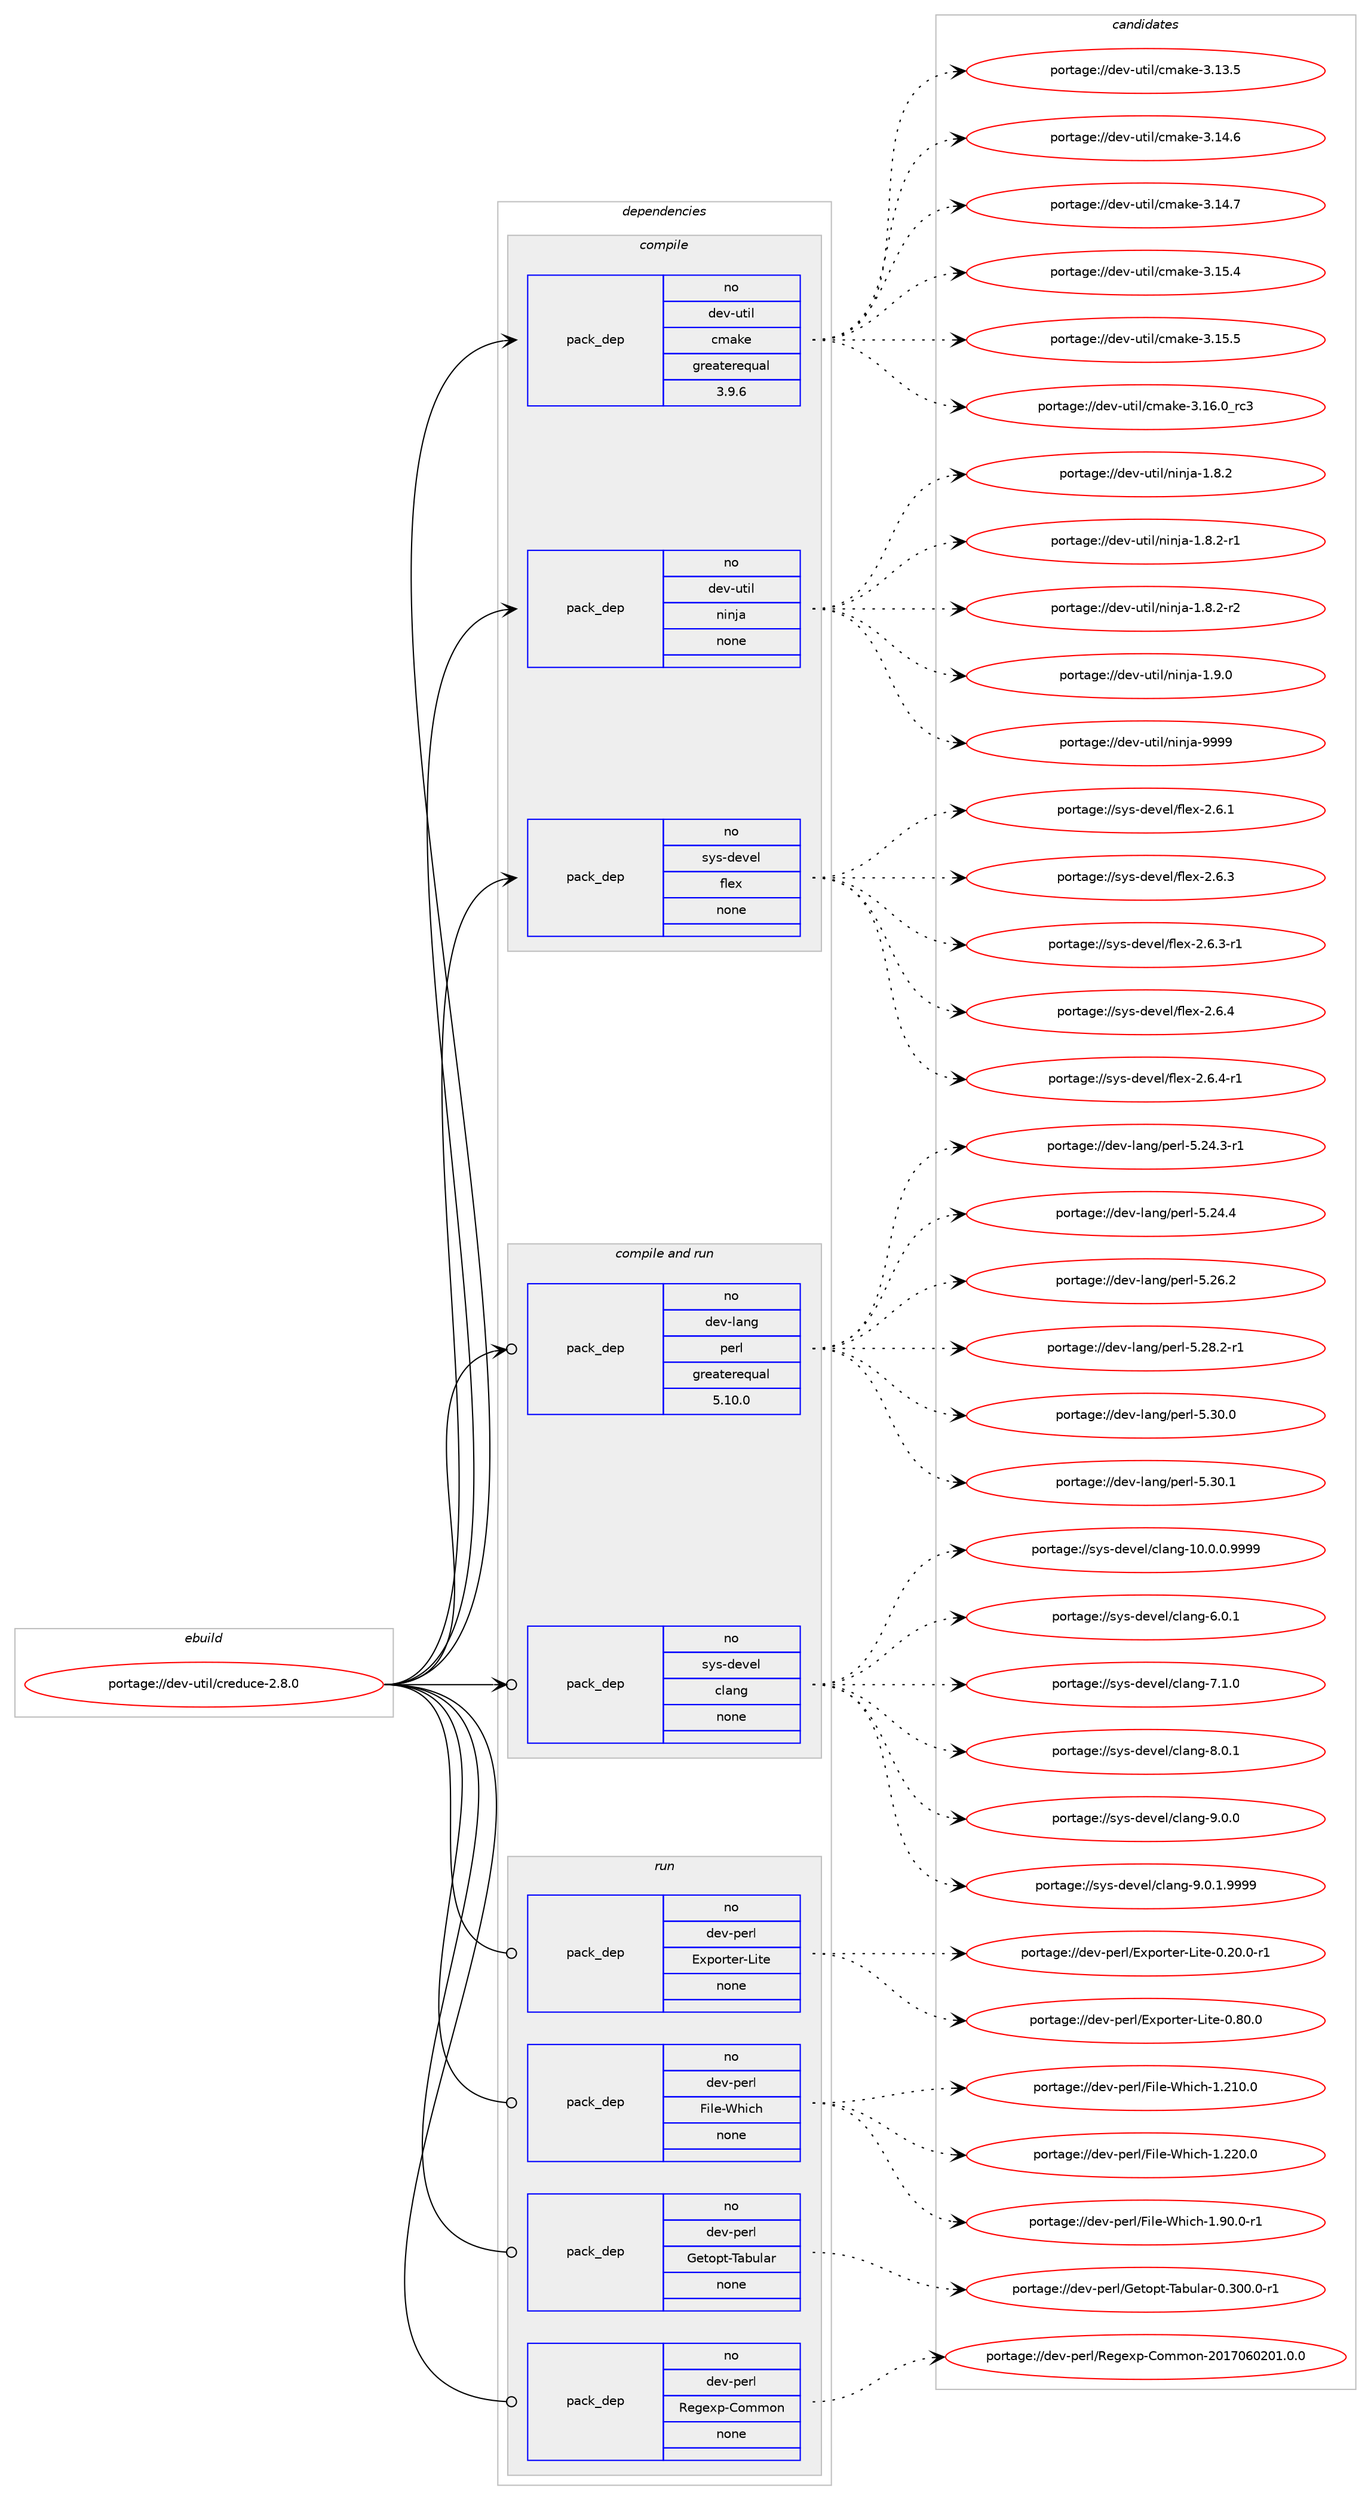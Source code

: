 digraph prolog {

# *************
# Graph options
# *************

newrank=true;
concentrate=true;
compound=true;
graph [rankdir=LR,fontname=Helvetica,fontsize=10,ranksep=1.5];#, ranksep=2.5, nodesep=0.2];
edge  [arrowhead=vee];
node  [fontname=Helvetica,fontsize=10];

# **********
# The ebuild
# **********

subgraph cluster_leftcol {
color=gray;
rank=same;
label=<<i>ebuild</i>>;
id [label="portage://dev-util/creduce-2.8.0", color=red, width=4, href="../dev-util/creduce-2.8.0.svg"];
}

# ****************
# The dependencies
# ****************

subgraph cluster_midcol {
color=gray;
label=<<i>dependencies</i>>;
subgraph cluster_compile {
fillcolor="#eeeeee";
style=filled;
label=<<i>compile</i>>;
subgraph pack186294 {
dependency260642 [label=<<TABLE BORDER="0" CELLBORDER="1" CELLSPACING="0" CELLPADDING="4" WIDTH="220"><TR><TD ROWSPAN="6" CELLPADDING="30">pack_dep</TD></TR><TR><TD WIDTH="110">no</TD></TR><TR><TD>dev-util</TD></TR><TR><TD>cmake</TD></TR><TR><TD>greaterequal</TD></TR><TR><TD>3.9.6</TD></TR></TABLE>>, shape=none, color=blue];
}
id:e -> dependency260642:w [weight=20,style="solid",arrowhead="vee"];
subgraph pack186295 {
dependency260643 [label=<<TABLE BORDER="0" CELLBORDER="1" CELLSPACING="0" CELLPADDING="4" WIDTH="220"><TR><TD ROWSPAN="6" CELLPADDING="30">pack_dep</TD></TR><TR><TD WIDTH="110">no</TD></TR><TR><TD>dev-util</TD></TR><TR><TD>ninja</TD></TR><TR><TD>none</TD></TR><TR><TD></TD></TR></TABLE>>, shape=none, color=blue];
}
id:e -> dependency260643:w [weight=20,style="solid",arrowhead="vee"];
subgraph pack186296 {
dependency260644 [label=<<TABLE BORDER="0" CELLBORDER="1" CELLSPACING="0" CELLPADDING="4" WIDTH="220"><TR><TD ROWSPAN="6" CELLPADDING="30">pack_dep</TD></TR><TR><TD WIDTH="110">no</TD></TR><TR><TD>sys-devel</TD></TR><TR><TD>flex</TD></TR><TR><TD>none</TD></TR><TR><TD></TD></TR></TABLE>>, shape=none, color=blue];
}
id:e -> dependency260644:w [weight=20,style="solid",arrowhead="vee"];
}
subgraph cluster_compileandrun {
fillcolor="#eeeeee";
style=filled;
label=<<i>compile and run</i>>;
subgraph pack186297 {
dependency260645 [label=<<TABLE BORDER="0" CELLBORDER="1" CELLSPACING="0" CELLPADDING="4" WIDTH="220"><TR><TD ROWSPAN="6" CELLPADDING="30">pack_dep</TD></TR><TR><TD WIDTH="110">no</TD></TR><TR><TD>dev-lang</TD></TR><TR><TD>perl</TD></TR><TR><TD>greaterequal</TD></TR><TR><TD>5.10.0</TD></TR></TABLE>>, shape=none, color=blue];
}
id:e -> dependency260645:w [weight=20,style="solid",arrowhead="odotvee"];
subgraph pack186298 {
dependency260646 [label=<<TABLE BORDER="0" CELLBORDER="1" CELLSPACING="0" CELLPADDING="4" WIDTH="220"><TR><TD ROWSPAN="6" CELLPADDING="30">pack_dep</TD></TR><TR><TD WIDTH="110">no</TD></TR><TR><TD>sys-devel</TD></TR><TR><TD>clang</TD></TR><TR><TD>none</TD></TR><TR><TD></TD></TR></TABLE>>, shape=none, color=blue];
}
id:e -> dependency260646:w [weight=20,style="solid",arrowhead="odotvee"];
}
subgraph cluster_run {
fillcolor="#eeeeee";
style=filled;
label=<<i>run</i>>;
subgraph pack186299 {
dependency260647 [label=<<TABLE BORDER="0" CELLBORDER="1" CELLSPACING="0" CELLPADDING="4" WIDTH="220"><TR><TD ROWSPAN="6" CELLPADDING="30">pack_dep</TD></TR><TR><TD WIDTH="110">no</TD></TR><TR><TD>dev-perl</TD></TR><TR><TD>Exporter-Lite</TD></TR><TR><TD>none</TD></TR><TR><TD></TD></TR></TABLE>>, shape=none, color=blue];
}
id:e -> dependency260647:w [weight=20,style="solid",arrowhead="odot"];
subgraph pack186300 {
dependency260648 [label=<<TABLE BORDER="0" CELLBORDER="1" CELLSPACING="0" CELLPADDING="4" WIDTH="220"><TR><TD ROWSPAN="6" CELLPADDING="30">pack_dep</TD></TR><TR><TD WIDTH="110">no</TD></TR><TR><TD>dev-perl</TD></TR><TR><TD>File-Which</TD></TR><TR><TD>none</TD></TR><TR><TD></TD></TR></TABLE>>, shape=none, color=blue];
}
id:e -> dependency260648:w [weight=20,style="solid",arrowhead="odot"];
subgraph pack186301 {
dependency260649 [label=<<TABLE BORDER="0" CELLBORDER="1" CELLSPACING="0" CELLPADDING="4" WIDTH="220"><TR><TD ROWSPAN="6" CELLPADDING="30">pack_dep</TD></TR><TR><TD WIDTH="110">no</TD></TR><TR><TD>dev-perl</TD></TR><TR><TD>Getopt-Tabular</TD></TR><TR><TD>none</TD></TR><TR><TD></TD></TR></TABLE>>, shape=none, color=blue];
}
id:e -> dependency260649:w [weight=20,style="solid",arrowhead="odot"];
subgraph pack186302 {
dependency260650 [label=<<TABLE BORDER="0" CELLBORDER="1" CELLSPACING="0" CELLPADDING="4" WIDTH="220"><TR><TD ROWSPAN="6" CELLPADDING="30">pack_dep</TD></TR><TR><TD WIDTH="110">no</TD></TR><TR><TD>dev-perl</TD></TR><TR><TD>Regexp-Common</TD></TR><TR><TD>none</TD></TR><TR><TD></TD></TR></TABLE>>, shape=none, color=blue];
}
id:e -> dependency260650:w [weight=20,style="solid",arrowhead="odot"];
}
}

# **************
# The candidates
# **************

subgraph cluster_choices {
rank=same;
color=gray;
label=<<i>candidates</i>>;

subgraph choice186294 {
color=black;
nodesep=1;
choiceportage1001011184511711610510847991099710710145514649514653 [label="portage://dev-util/cmake-3.13.5", color=red, width=4,href="../dev-util/cmake-3.13.5.svg"];
choiceportage1001011184511711610510847991099710710145514649524654 [label="portage://dev-util/cmake-3.14.6", color=red, width=4,href="../dev-util/cmake-3.14.6.svg"];
choiceportage1001011184511711610510847991099710710145514649524655 [label="portage://dev-util/cmake-3.14.7", color=red, width=4,href="../dev-util/cmake-3.14.7.svg"];
choiceportage1001011184511711610510847991099710710145514649534652 [label="portage://dev-util/cmake-3.15.4", color=red, width=4,href="../dev-util/cmake-3.15.4.svg"];
choiceportage1001011184511711610510847991099710710145514649534653 [label="portage://dev-util/cmake-3.15.5", color=red, width=4,href="../dev-util/cmake-3.15.5.svg"];
choiceportage1001011184511711610510847991099710710145514649544648951149951 [label="portage://dev-util/cmake-3.16.0_rc3", color=red, width=4,href="../dev-util/cmake-3.16.0_rc3.svg"];
dependency260642:e -> choiceportage1001011184511711610510847991099710710145514649514653:w [style=dotted,weight="100"];
dependency260642:e -> choiceportage1001011184511711610510847991099710710145514649524654:w [style=dotted,weight="100"];
dependency260642:e -> choiceportage1001011184511711610510847991099710710145514649524655:w [style=dotted,weight="100"];
dependency260642:e -> choiceportage1001011184511711610510847991099710710145514649534652:w [style=dotted,weight="100"];
dependency260642:e -> choiceportage1001011184511711610510847991099710710145514649534653:w [style=dotted,weight="100"];
dependency260642:e -> choiceportage1001011184511711610510847991099710710145514649544648951149951:w [style=dotted,weight="100"];
}
subgraph choice186295 {
color=black;
nodesep=1;
choiceportage100101118451171161051084711010511010697454946564650 [label="portage://dev-util/ninja-1.8.2", color=red, width=4,href="../dev-util/ninja-1.8.2.svg"];
choiceportage1001011184511711610510847110105110106974549465646504511449 [label="portage://dev-util/ninja-1.8.2-r1", color=red, width=4,href="../dev-util/ninja-1.8.2-r1.svg"];
choiceportage1001011184511711610510847110105110106974549465646504511450 [label="portage://dev-util/ninja-1.8.2-r2", color=red, width=4,href="../dev-util/ninja-1.8.2-r2.svg"];
choiceportage100101118451171161051084711010511010697454946574648 [label="portage://dev-util/ninja-1.9.0", color=red, width=4,href="../dev-util/ninja-1.9.0.svg"];
choiceportage1001011184511711610510847110105110106974557575757 [label="portage://dev-util/ninja-9999", color=red, width=4,href="../dev-util/ninja-9999.svg"];
dependency260643:e -> choiceportage100101118451171161051084711010511010697454946564650:w [style=dotted,weight="100"];
dependency260643:e -> choiceportage1001011184511711610510847110105110106974549465646504511449:w [style=dotted,weight="100"];
dependency260643:e -> choiceportage1001011184511711610510847110105110106974549465646504511450:w [style=dotted,weight="100"];
dependency260643:e -> choiceportage100101118451171161051084711010511010697454946574648:w [style=dotted,weight="100"];
dependency260643:e -> choiceportage1001011184511711610510847110105110106974557575757:w [style=dotted,weight="100"];
}
subgraph choice186296 {
color=black;
nodesep=1;
choiceportage1151211154510010111810110847102108101120455046544649 [label="portage://sys-devel/flex-2.6.1", color=red, width=4,href="../sys-devel/flex-2.6.1.svg"];
choiceportage1151211154510010111810110847102108101120455046544651 [label="portage://sys-devel/flex-2.6.3", color=red, width=4,href="../sys-devel/flex-2.6.3.svg"];
choiceportage11512111545100101118101108471021081011204550465446514511449 [label="portage://sys-devel/flex-2.6.3-r1", color=red, width=4,href="../sys-devel/flex-2.6.3-r1.svg"];
choiceportage1151211154510010111810110847102108101120455046544652 [label="portage://sys-devel/flex-2.6.4", color=red, width=4,href="../sys-devel/flex-2.6.4.svg"];
choiceportage11512111545100101118101108471021081011204550465446524511449 [label="portage://sys-devel/flex-2.6.4-r1", color=red, width=4,href="../sys-devel/flex-2.6.4-r1.svg"];
dependency260644:e -> choiceportage1151211154510010111810110847102108101120455046544649:w [style=dotted,weight="100"];
dependency260644:e -> choiceportage1151211154510010111810110847102108101120455046544651:w [style=dotted,weight="100"];
dependency260644:e -> choiceportage11512111545100101118101108471021081011204550465446514511449:w [style=dotted,weight="100"];
dependency260644:e -> choiceportage1151211154510010111810110847102108101120455046544652:w [style=dotted,weight="100"];
dependency260644:e -> choiceportage11512111545100101118101108471021081011204550465446524511449:w [style=dotted,weight="100"];
}
subgraph choice186297 {
color=black;
nodesep=1;
choiceportage100101118451089711010347112101114108455346505246514511449 [label="portage://dev-lang/perl-5.24.3-r1", color=red, width=4,href="../dev-lang/perl-5.24.3-r1.svg"];
choiceportage10010111845108971101034711210111410845534650524652 [label="portage://dev-lang/perl-5.24.4", color=red, width=4,href="../dev-lang/perl-5.24.4.svg"];
choiceportage10010111845108971101034711210111410845534650544650 [label="portage://dev-lang/perl-5.26.2", color=red, width=4,href="../dev-lang/perl-5.26.2.svg"];
choiceportage100101118451089711010347112101114108455346505646504511449 [label="portage://dev-lang/perl-5.28.2-r1", color=red, width=4,href="../dev-lang/perl-5.28.2-r1.svg"];
choiceportage10010111845108971101034711210111410845534651484648 [label="portage://dev-lang/perl-5.30.0", color=red, width=4,href="../dev-lang/perl-5.30.0.svg"];
choiceportage10010111845108971101034711210111410845534651484649 [label="portage://dev-lang/perl-5.30.1", color=red, width=4,href="../dev-lang/perl-5.30.1.svg"];
dependency260645:e -> choiceportage100101118451089711010347112101114108455346505246514511449:w [style=dotted,weight="100"];
dependency260645:e -> choiceportage10010111845108971101034711210111410845534650524652:w [style=dotted,weight="100"];
dependency260645:e -> choiceportage10010111845108971101034711210111410845534650544650:w [style=dotted,weight="100"];
dependency260645:e -> choiceportage100101118451089711010347112101114108455346505646504511449:w [style=dotted,weight="100"];
dependency260645:e -> choiceportage10010111845108971101034711210111410845534651484648:w [style=dotted,weight="100"];
dependency260645:e -> choiceportage10010111845108971101034711210111410845534651484649:w [style=dotted,weight="100"];
}
subgraph choice186298 {
color=black;
nodesep=1;
choiceportage11512111545100101118101108479910897110103454948464846484657575757 [label="portage://sys-devel/clang-10.0.0.9999", color=red, width=4,href="../sys-devel/clang-10.0.0.9999.svg"];
choiceportage11512111545100101118101108479910897110103455446484649 [label="portage://sys-devel/clang-6.0.1", color=red, width=4,href="../sys-devel/clang-6.0.1.svg"];
choiceportage11512111545100101118101108479910897110103455546494648 [label="portage://sys-devel/clang-7.1.0", color=red, width=4,href="../sys-devel/clang-7.1.0.svg"];
choiceportage11512111545100101118101108479910897110103455646484649 [label="portage://sys-devel/clang-8.0.1", color=red, width=4,href="../sys-devel/clang-8.0.1.svg"];
choiceportage11512111545100101118101108479910897110103455746484648 [label="portage://sys-devel/clang-9.0.0", color=red, width=4,href="../sys-devel/clang-9.0.0.svg"];
choiceportage115121115451001011181011084799108971101034557464846494657575757 [label="portage://sys-devel/clang-9.0.1.9999", color=red, width=4,href="../sys-devel/clang-9.0.1.9999.svg"];
dependency260646:e -> choiceportage11512111545100101118101108479910897110103454948464846484657575757:w [style=dotted,weight="100"];
dependency260646:e -> choiceportage11512111545100101118101108479910897110103455446484649:w [style=dotted,weight="100"];
dependency260646:e -> choiceportage11512111545100101118101108479910897110103455546494648:w [style=dotted,weight="100"];
dependency260646:e -> choiceportage11512111545100101118101108479910897110103455646484649:w [style=dotted,weight="100"];
dependency260646:e -> choiceportage11512111545100101118101108479910897110103455746484648:w [style=dotted,weight="100"];
dependency260646:e -> choiceportage115121115451001011181011084799108971101034557464846494657575757:w [style=dotted,weight="100"];
}
subgraph choice186299 {
color=black;
nodesep=1;
choiceportage1001011184511210111410847691201121111141161011144576105116101454846504846484511449 [label="portage://dev-perl/Exporter-Lite-0.20.0-r1", color=red, width=4,href="../dev-perl/Exporter-Lite-0.20.0-r1.svg"];
choiceportage100101118451121011141084769120112111114116101114457610511610145484656484648 [label="portage://dev-perl/Exporter-Lite-0.80.0", color=red, width=4,href="../dev-perl/Exporter-Lite-0.80.0.svg"];
dependency260647:e -> choiceportage1001011184511210111410847691201121111141161011144576105116101454846504846484511449:w [style=dotted,weight="100"];
dependency260647:e -> choiceportage100101118451121011141084769120112111114116101114457610511610145484656484648:w [style=dotted,weight="100"];
}
subgraph choice186300 {
color=black;
nodesep=1;
choiceportage1001011184511210111410847701051081014587104105991044549465049484648 [label="portage://dev-perl/File-Which-1.210.0", color=red, width=4,href="../dev-perl/File-Which-1.210.0.svg"];
choiceportage1001011184511210111410847701051081014587104105991044549465050484648 [label="portage://dev-perl/File-Which-1.220.0", color=red, width=4,href="../dev-perl/File-Which-1.220.0.svg"];
choiceportage100101118451121011141084770105108101458710410599104454946574846484511449 [label="portage://dev-perl/File-Which-1.90.0-r1", color=red, width=4,href="../dev-perl/File-Which-1.90.0-r1.svg"];
dependency260648:e -> choiceportage1001011184511210111410847701051081014587104105991044549465049484648:w [style=dotted,weight="100"];
dependency260648:e -> choiceportage1001011184511210111410847701051081014587104105991044549465050484648:w [style=dotted,weight="100"];
dependency260648:e -> choiceportage100101118451121011141084770105108101458710410599104454946574846484511449:w [style=dotted,weight="100"];
}
subgraph choice186301 {
color=black;
nodesep=1;
choiceportage100101118451121011141084771101116111112116458497981171089711445484651484846484511449 [label="portage://dev-perl/Getopt-Tabular-0.300.0-r1", color=red, width=4,href="../dev-perl/Getopt-Tabular-0.300.0-r1.svg"];
dependency260649:e -> choiceportage100101118451121011141084771101116111112116458497981171089711445484651484846484511449:w [style=dotted,weight="100"];
}
subgraph choice186302 {
color=black;
nodesep=1;
choiceportage1001011184511210111410847821011031011201124567111109109111110455048495548544850484946484648 [label="portage://dev-perl/Regexp-Common-2017060201.0.0", color=red, width=4,href="../dev-perl/Regexp-Common-2017060201.0.0.svg"];
dependency260650:e -> choiceportage1001011184511210111410847821011031011201124567111109109111110455048495548544850484946484648:w [style=dotted,weight="100"];
}
}

}
